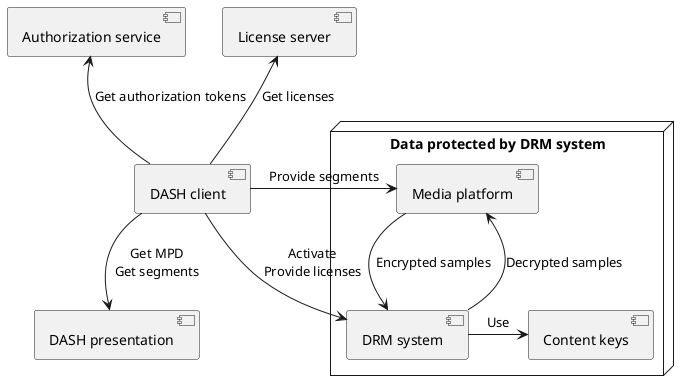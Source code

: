 @startuml

[DASH presentation] as DASH

[DASH client] as Client

node "Data protected by DRM system" {
    [Content keys] as Key

    [Media platform] as MediaPlatform
    [DRM system] as DRM
}

[License server] as LicenseServer
[Authorization service] as Authz

Client -down-> DASH : Get MPD\nGet segments
Client -> MediaPlatform : Provide segments
Client -down-> DRM : Activate\nProvide licenses

DRM -> MediaPlatform : Decrypted samples
MediaPlatform --> DRM : Encrypted samples

DRM -> Key : Use

Client -up-> LicenseServer : Get licenses
Client -up-> Authz : Get authorization tokens

@enduml